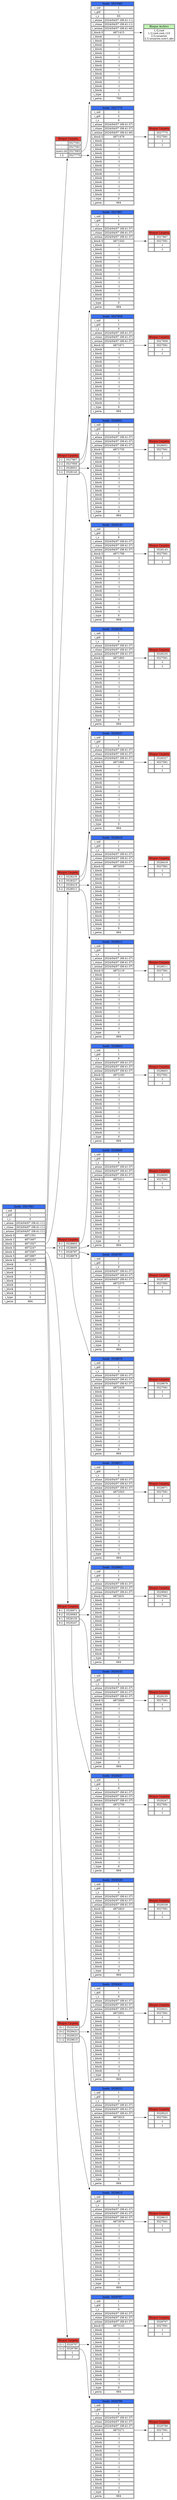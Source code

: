 digraph G {
	rankdir=LR;
	node[shape=none];
	n3527591[label=<<table>
		<tr>
			<td bgcolor="#376ef3" colspan="2">Inodo  3527591</td>
		</tr>
		<tr>
			<td>i_uid</td>
			<td>1</td>
		</tr>
		<tr>
			<td>i_gid</td>
			<td>1</td>
		</tr>
		<tr>
			<td>i_s</td>
			<td>0</td>
		</tr>
		<tr>
			<td>i_atime</td>
			<td>2024/04/07 (08:41:11)</td>
		</tr>
		<tr>
			<td>i_ctime</td>
			<td>2024/04/07 (08:41:11)</td>
		</tr>
		<tr>
			<td>i_mtime</td>
			<td>2024/04/07 (08:41:11)</td>
		</tr>
		<tr>
			<td>i_block 0</td>
			<td port="4871351">4871351</td>
		</tr>
		<tr>
			<td>i_block 1</td>
			<td port="4871607">4871607</td>
		</tr>
		<tr>
			<td>i_block 2</td>
			<td port="4871927">4871927</td>
		</tr>
		<tr>
			<td>i_block 3</td>
			<td port="4872247">4872247</td>
		</tr>
		<tr>
			<td>i_block 4</td>
			<td port="4872567">4872567</td>
		</tr>
		<tr>
			<td>i_block 5</td>
			<td port="4872887">4872887</td>
		</tr>
		<tr>
			<td>i_block 6</td>
			<td port="4873207">4873207</td>
		</tr>
		<tr>
			<td>i_block</td>
			<td>-1</td>
		</tr>
		<tr>
			<td>i_block</td>
			<td>-1</td>
		</tr>
		<tr>
			<td>i_block</td>
			<td>-1</td>
		</tr>
		<tr>
			<td>i_block</td>
			<td>-1</td>
		</tr>
		<tr>
			<td>i_block</td>
			<td>-1</td>
		</tr>
		<tr>
			<td>i_block</td>
			<td>-1</td>
		</tr>
		<tr>
			<td>i_block</td>
			<td>-1</td>
		</tr>
		<tr>
			<td>i_block</td>
			<td>-1</td>
		</tr>
		<tr>
			<td>i_type</td>
			<td>0</td>
		</tr>
		<tr>
			<td>i_perm</td>
			<td>664</td>
		</tr>
	</table>>];

	n4871351[label=<<table>
		<tr>
			<td colspan="2" bgcolor="#f34037">Bloque Carpeta</td>
		</tr>
		<tr>
			<td>.</td>
			<td port="3527591">3527591</td>
		</tr>
		<tr>
			<td>..</td>
			<td port="3527591">3527591</td>
		</tr>
		<tr>
			<td>users.txt</td>
			<td port="3527683">3527683</td>
		</tr>
		<tr>
			<td>1-2</td>
			<td port="3527775">3527775</td>
		</tr>
	</table>>];
n4871351:3527683->n3527683;
n4871351:3527775->n3527775;

n3527591:4871351->n4871351;

	n4871607[label=<<table>
		<tr>
			<td colspan="2" bgcolor="#f34037">Bloque Carpeta</td>
		</tr>
		<tr>
			<td>2-1</td>
			<td port="3527867">3527867</td>
		</tr>
		<tr>
			<td>2-2</td>
			<td port="3527959">3527959</td>
		</tr>
		<tr>
			<td>3-1</td>
			<td port="3528051">3528051</td>
		</tr>
		<tr>
			<td>3-2</td>
			<td port="3528143">3528143</td>
		</tr>
	</table>>];
n4871607:3527867->n3527867;
n4871607:3527959->n3527959;
n4871607:3528051->n3528051;
n4871607:3528143->n3528143;

n3527591:4871607->n4871607;

	n4871927[label=<<table>
		<tr>
			<td colspan="2" bgcolor="#f34037">Bloque Carpeta</td>
		</tr>
		<tr>
			<td>4-1</td>
			<td port="3528235">3528235</td>
		</tr>
		<tr>
			<td>4-2</td>
			<td port="3528327">3528327</td>
		</tr>
		<tr>
			<td>5-1</td>
			<td port="3528419">3528419</td>
		</tr>
		<tr>
			<td>5-2</td>
			<td port="3528511">3528511</td>
		</tr>
	</table>>];
n4871927:3528235->n3528235;
n4871927:3528327->n3528327;
n4871927:3528419->n3528419;
n4871927:3528511->n3528511;

n3527591:4871927->n4871927;

	n4872247[label=<<table>
		<tr>
			<td colspan="2" bgcolor="#f34037">Bloque Carpeta</td>
		</tr>
		<tr>
			<td>6-1</td>
			<td port="3528603">3528603</td>
		</tr>
		<tr>
			<td>6-2</td>
			<td port="3528695">3528695</td>
		</tr>
		<tr>
			<td>7-1</td>
			<td port="3528787">3528787</td>
		</tr>
		<tr>
			<td>7-2</td>
			<td port="3528879">3528879</td>
		</tr>
	</table>>];
n4872247:3528603->n3528603;
n4872247:3528695->n3528695;
n4872247:3528787->n3528787;
n4872247:3528879->n3528879;

n3527591:4872247->n4872247;

	n4872567[label=<<table>
		<tr>
			<td colspan="2" bgcolor="#f34037">Bloque Carpeta</td>
		</tr>
		<tr>
			<td>8-1</td>
			<td port="3528971">3528971</td>
		</tr>
		<tr>
			<td>8-2</td>
			<td port="3529063">3529063</td>
		</tr>
		<tr>
			<td>9-1</td>
			<td port="3529155">3529155</td>
		</tr>
		<tr>
			<td>9-2</td>
			<td port="3529247">3529247</td>
		</tr>
	</table>>];
n4872567:3528971->n3528971;
n4872567:3529063->n3529063;
n4872567:3529155->n3529155;
n4872567:3529247->n3529247;

n3527591:4872567->n4872567;

	n4872887[label=<<table>
		<tr>
			<td colspan="2" bgcolor="#f34037">Bloque Carpeta</td>
		</tr>
		<tr>
			<td>10-1</td>
			<td port="3529339">3529339</td>
		</tr>
		<tr>
			<td>10-2</td>
			<td port="3529431">3529431</td>
		</tr>
		<tr>
			<td>11-1</td>
			<td port="3529523">3529523</td>
		</tr>
		<tr>
			<td>11-2</td>
			<td port="3529615">3529615</td>
		</tr>
	</table>>];
n4872887:3529339->n3529339;
n4872887:3529431->n3529431;
n4872887:3529523->n3529523;
n4872887:3529615->n3529615;

n3527591:4872887->n4872887;

	n4873207[label=<<table>
		<tr>
			<td colspan="2" bgcolor="#f34037">Bloque Carpeta</td>
		</tr>
		<tr>
			<td>12-1</td>
			<td port="3529707">3529707</td>
		</tr>
		<tr>
			<td>12-2</td>
			<td port="3529799">3529799</td>
		</tr>
		<tr>
			<td></td>
			<td port="-1">-1</td>
		</tr>
		<tr>
			<td></td>
			<td port="-1">-1</td>
		</tr>
	</table>>];
n4873207:3529707->n3529707;
n4873207:3529799->n3529799;

n3527591:4873207->n4873207;

	n3527683[label=<<table>
		<tr>
			<td bgcolor="#376ef3" colspan="2">Inodo  3527683</td>
		</tr>
		<tr>
			<td>i_uid</td>
			<td>1</td>
		</tr>
		<tr>
			<td>i_gid</td>
			<td>1</td>
		</tr>
		<tr>
			<td>i_s</td>
			<td>63</td>
		</tr>
		<tr>
			<td>i_atime</td>
			<td>2024/04/07 (08:41:11)</td>
		</tr>
		<tr>
			<td>i_ctime</td>
			<td>2024/04/07 (08:41:11)</td>
		</tr>
		<tr>
			<td>i_mtime</td>
			<td>2024/04/07 (08:41:40)</td>
		</tr>
		<tr>
			<td>i_block 0</td>
			<td port="4871415">4871415</td>
		</tr>
		<tr>
			<td>i_block</td>
			<td>-1</td>
		</tr>
		<tr>
			<td>i_block</td>
			<td>-1</td>
		</tr>
		<tr>
			<td>i_block</td>
			<td>-1</td>
		</tr>
		<tr>
			<td>i_block</td>
			<td>-1</td>
		</tr>
		<tr>
			<td>i_block</td>
			<td>-1</td>
		</tr>
		<tr>
			<td>i_block</td>
			<td>-1</td>
		</tr>
		<tr>
			<td>i_block</td>
			<td>-1</td>
		</tr>
		<tr>
			<td>i_block</td>
			<td>-1</td>
		</tr>
		<tr>
			<td>i_block</td>
			<td>-1</td>
		</tr>
		<tr>
			<td>i_block</td>
			<td>-1</td>
		</tr>
		<tr>
			<td>i_block</td>
			<td>-1</td>
		</tr>
		<tr>
			<td>i_block</td>
			<td>-1</td>
		</tr>
		<tr>
			<td>i_block</td>
			<td>-1</td>
		</tr>
		<tr>
			<td>i_block</td>
			<td>-1</td>
		</tr>
		<tr>
			<td>i_type</td>
			<td>1</td>
		</tr>
		<tr>
			<td>i_perm</td>
			<td>700</td>
		</tr>
	</table>>];

	n4871415[label=<<table>
		<tr>
			<td bgcolor="#c3f8b6">Bloque Archivo</td>
		</tr>
		<tr>
			<td>1,G,root<br/>1,U,root,root,123<br/>2,G,usuarios<br/>2,U,usuarios,user1,abc<br/></td>
		</tr>
	</table>>];

n3527683:4871415->n4871415;

	n3527775[label=<<table>
		<tr>
			<td bgcolor="#376ef3" colspan="2">Inodo  3527775</td>
		</tr>
		<tr>
			<td>i_uid</td>
			<td>2</td>
		</tr>
		<tr>
			<td>i_gid</td>
			<td>2</td>
		</tr>
		<tr>
			<td>i_s</td>
			<td>0</td>
		</tr>
		<tr>
			<td>i_atime</td>
			<td>2024/04/07 (08:41:37)</td>
		</tr>
		<tr>
			<td>i_ctime</td>
			<td>2024/04/07 (08:41:37)</td>
		</tr>
		<tr>
			<td>i_mtime</td>
			<td>2024/04/07 (08:41:40)</td>
		</tr>
		<tr>
			<td>i_block 0</td>
			<td port="4871479">4871479</td>
		</tr>
		<tr>
			<td>i_block</td>
			<td>-1</td>
		</tr>
		<tr>
			<td>i_block</td>
			<td>-1</td>
		</tr>
		<tr>
			<td>i_block</td>
			<td>-1</td>
		</tr>
		<tr>
			<td>i_block</td>
			<td>-1</td>
		</tr>
		<tr>
			<td>i_block</td>
			<td>-1</td>
		</tr>
		<tr>
			<td>i_block</td>
			<td>-1</td>
		</tr>
		<tr>
			<td>i_block</td>
			<td>-1</td>
		</tr>
		<tr>
			<td>i_block</td>
			<td>-1</td>
		</tr>
		<tr>
			<td>i_block</td>
			<td>-1</td>
		</tr>
		<tr>
			<td>i_block</td>
			<td>-1</td>
		</tr>
		<tr>
			<td>i_block</td>
			<td>-1</td>
		</tr>
		<tr>
			<td>i_block</td>
			<td>-1</td>
		</tr>
		<tr>
			<td>i_block</td>
			<td>-1</td>
		</tr>
		<tr>
			<td>i_block</td>
			<td>-1</td>
		</tr>
		<tr>
			<td>i_type</td>
			<td>0</td>
		</tr>
		<tr>
			<td>i_perm</td>
			<td>664</td>
		</tr>
	</table>>];

	n4871479[label=<<table>
		<tr>
			<td colspan="2" bgcolor="#f34037">Bloque Carpeta</td>
		</tr>
		<tr>
			<td>.</td>
			<td port="3527775">3527775</td>
		</tr>
		<tr>
			<td>..</td>
			<td port="3527591">3527591</td>
		</tr>
		<tr>
			<td></td>
			<td port="-1">-1</td>
		</tr>
		<tr>
			<td></td>
			<td port="-1">-1</td>
		</tr>
	</table>>];

n3527775:4871479->n4871479;

	n3527867[label=<<table>
		<tr>
			<td bgcolor="#376ef3" colspan="2">Inodo  3527867</td>
		</tr>
		<tr>
			<td>i_uid</td>
			<td>1</td>
		</tr>
		<tr>
			<td>i_gid</td>
			<td>1</td>
		</tr>
		<tr>
			<td>i_s</td>
			<td>0</td>
		</tr>
		<tr>
			<td>i_atime</td>
			<td>2024/04/07 (08:41:37)</td>
		</tr>
		<tr>
			<td>i_ctime</td>
			<td>2024/04/07 (08:41:37)</td>
		</tr>
		<tr>
			<td>i_mtime</td>
			<td>2024/04/07 (08:41:37)</td>
		</tr>
		<tr>
			<td>i_block 0</td>
			<td port="4871543">4871543</td>
		</tr>
		<tr>
			<td>i_block</td>
			<td>-1</td>
		</tr>
		<tr>
			<td>i_block</td>
			<td>-1</td>
		</tr>
		<tr>
			<td>i_block</td>
			<td>-1</td>
		</tr>
		<tr>
			<td>i_block</td>
			<td>-1</td>
		</tr>
		<tr>
			<td>i_block</td>
			<td>-1</td>
		</tr>
		<tr>
			<td>i_block</td>
			<td>-1</td>
		</tr>
		<tr>
			<td>i_block</td>
			<td>-1</td>
		</tr>
		<tr>
			<td>i_block</td>
			<td>-1</td>
		</tr>
		<tr>
			<td>i_block</td>
			<td>-1</td>
		</tr>
		<tr>
			<td>i_block</td>
			<td>-1</td>
		</tr>
		<tr>
			<td>i_block</td>
			<td>-1</td>
		</tr>
		<tr>
			<td>i_block</td>
			<td>-1</td>
		</tr>
		<tr>
			<td>i_block</td>
			<td>-1</td>
		</tr>
		<tr>
			<td>i_block</td>
			<td>-1</td>
		</tr>
		<tr>
			<td>i_type</td>
			<td>0</td>
		</tr>
		<tr>
			<td>i_perm</td>
			<td>664</td>
		</tr>
	</table>>];

	n4871543[label=<<table>
		<tr>
			<td colspan="2" bgcolor="#f34037">Bloque Carpeta</td>
		</tr>
		<tr>
			<td>.</td>
			<td port="3527867">3527867</td>
		</tr>
		<tr>
			<td>..</td>
			<td port="3527591">3527591</td>
		</tr>
		<tr>
			<td></td>
			<td port="-1">-1</td>
		</tr>
		<tr>
			<td></td>
			<td port="-1">-1</td>
		</tr>
	</table>>];

n3527867:4871543->n4871543;

	n3527959[label=<<table>
		<tr>
			<td bgcolor="#376ef3" colspan="2">Inodo  3527959</td>
		</tr>
		<tr>
			<td>i_uid</td>
			<td>1</td>
		</tr>
		<tr>
			<td>i_gid</td>
			<td>1</td>
		</tr>
		<tr>
			<td>i_s</td>
			<td>0</td>
		</tr>
		<tr>
			<td>i_atime</td>
			<td>2024/04/07 (08:41:37)</td>
		</tr>
		<tr>
			<td>i_ctime</td>
			<td>2024/04/07 (08:41:37)</td>
		</tr>
		<tr>
			<td>i_mtime</td>
			<td>2024/04/07 (08:41:37)</td>
		</tr>
		<tr>
			<td>i_block 0</td>
			<td port="4871671">4871671</td>
		</tr>
		<tr>
			<td>i_block</td>
			<td>-1</td>
		</tr>
		<tr>
			<td>i_block</td>
			<td>-1</td>
		</tr>
		<tr>
			<td>i_block</td>
			<td>-1</td>
		</tr>
		<tr>
			<td>i_block</td>
			<td>-1</td>
		</tr>
		<tr>
			<td>i_block</td>
			<td>-1</td>
		</tr>
		<tr>
			<td>i_block</td>
			<td>-1</td>
		</tr>
		<tr>
			<td>i_block</td>
			<td>-1</td>
		</tr>
		<tr>
			<td>i_block</td>
			<td>-1</td>
		</tr>
		<tr>
			<td>i_block</td>
			<td>-1</td>
		</tr>
		<tr>
			<td>i_block</td>
			<td>-1</td>
		</tr>
		<tr>
			<td>i_block</td>
			<td>-1</td>
		</tr>
		<tr>
			<td>i_block</td>
			<td>-1</td>
		</tr>
		<tr>
			<td>i_block</td>
			<td>-1</td>
		</tr>
		<tr>
			<td>i_block</td>
			<td>-1</td>
		</tr>
		<tr>
			<td>i_type</td>
			<td>0</td>
		</tr>
		<tr>
			<td>i_perm</td>
			<td>664</td>
		</tr>
	</table>>];

	n4871671[label=<<table>
		<tr>
			<td colspan="2" bgcolor="#f34037">Bloque Carpeta</td>
		</tr>
		<tr>
			<td>.</td>
			<td port="3527959">3527959</td>
		</tr>
		<tr>
			<td>..</td>
			<td port="3527591">3527591</td>
		</tr>
		<tr>
			<td></td>
			<td port="-1">-1</td>
		</tr>
		<tr>
			<td></td>
			<td port="-1">-1</td>
		</tr>
	</table>>];

n3527959:4871671->n4871671;

	n3528051[label=<<table>
		<tr>
			<td bgcolor="#376ef3" colspan="2">Inodo  3528051</td>
		</tr>
		<tr>
			<td>i_uid</td>
			<td>1</td>
		</tr>
		<tr>
			<td>i_gid</td>
			<td>1</td>
		</tr>
		<tr>
			<td>i_s</td>
			<td>0</td>
		</tr>
		<tr>
			<td>i_atime</td>
			<td>2024/04/07 (08:41:37)</td>
		</tr>
		<tr>
			<td>i_ctime</td>
			<td>2024/04/07 (08:41:37)</td>
		</tr>
		<tr>
			<td>i_mtime</td>
			<td>2024/04/07 (08:41:37)</td>
		</tr>
		<tr>
			<td>i_block 0</td>
			<td port="4871735">4871735</td>
		</tr>
		<tr>
			<td>i_block</td>
			<td>-1</td>
		</tr>
		<tr>
			<td>i_block</td>
			<td>-1</td>
		</tr>
		<tr>
			<td>i_block</td>
			<td>-1</td>
		</tr>
		<tr>
			<td>i_block</td>
			<td>-1</td>
		</tr>
		<tr>
			<td>i_block</td>
			<td>-1</td>
		</tr>
		<tr>
			<td>i_block</td>
			<td>-1</td>
		</tr>
		<tr>
			<td>i_block</td>
			<td>-1</td>
		</tr>
		<tr>
			<td>i_block</td>
			<td>-1</td>
		</tr>
		<tr>
			<td>i_block</td>
			<td>-1</td>
		</tr>
		<tr>
			<td>i_block</td>
			<td>-1</td>
		</tr>
		<tr>
			<td>i_block</td>
			<td>-1</td>
		</tr>
		<tr>
			<td>i_block</td>
			<td>-1</td>
		</tr>
		<tr>
			<td>i_block</td>
			<td>-1</td>
		</tr>
		<tr>
			<td>i_block</td>
			<td>-1</td>
		</tr>
		<tr>
			<td>i_type</td>
			<td>0</td>
		</tr>
		<tr>
			<td>i_perm</td>
			<td>664</td>
		</tr>
	</table>>];

	n4871735[label=<<table>
		<tr>
			<td colspan="2" bgcolor="#f34037">Bloque Carpeta</td>
		</tr>
		<tr>
			<td>.</td>
			<td port="3528051">3528051</td>
		</tr>
		<tr>
			<td>..</td>
			<td port="3527591">3527591</td>
		</tr>
		<tr>
			<td></td>
			<td port="-1">-1</td>
		</tr>
		<tr>
			<td></td>
			<td port="-1">-1</td>
		</tr>
	</table>>];

n3528051:4871735->n4871735;

	n3528143[label=<<table>
		<tr>
			<td bgcolor="#376ef3" colspan="2">Inodo  3528143</td>
		</tr>
		<tr>
			<td>i_uid</td>
			<td>1</td>
		</tr>
		<tr>
			<td>i_gid</td>
			<td>1</td>
		</tr>
		<tr>
			<td>i_s</td>
			<td>0</td>
		</tr>
		<tr>
			<td>i_atime</td>
			<td>2024/04/07 (08:41:37)</td>
		</tr>
		<tr>
			<td>i_ctime</td>
			<td>2024/04/07 (08:41:37)</td>
		</tr>
		<tr>
			<td>i_mtime</td>
			<td>2024/04/07 (08:41:37)</td>
		</tr>
		<tr>
			<td>i_block 0</td>
			<td port="4871799">4871799</td>
		</tr>
		<tr>
			<td>i_block</td>
			<td>-1</td>
		</tr>
		<tr>
			<td>i_block</td>
			<td>-1</td>
		</tr>
		<tr>
			<td>i_block</td>
			<td>-1</td>
		</tr>
		<tr>
			<td>i_block</td>
			<td>-1</td>
		</tr>
		<tr>
			<td>i_block</td>
			<td>-1</td>
		</tr>
		<tr>
			<td>i_block</td>
			<td>-1</td>
		</tr>
		<tr>
			<td>i_block</td>
			<td>-1</td>
		</tr>
		<tr>
			<td>i_block</td>
			<td>-1</td>
		</tr>
		<tr>
			<td>i_block</td>
			<td>-1</td>
		</tr>
		<tr>
			<td>i_block</td>
			<td>-1</td>
		</tr>
		<tr>
			<td>i_block</td>
			<td>-1</td>
		</tr>
		<tr>
			<td>i_block</td>
			<td>-1</td>
		</tr>
		<tr>
			<td>i_block</td>
			<td>-1</td>
		</tr>
		<tr>
			<td>i_block</td>
			<td>-1</td>
		</tr>
		<tr>
			<td>i_type</td>
			<td>0</td>
		</tr>
		<tr>
			<td>i_perm</td>
			<td>664</td>
		</tr>
	</table>>];

	n4871799[label=<<table>
		<tr>
			<td colspan="2" bgcolor="#f34037">Bloque Carpeta</td>
		</tr>
		<tr>
			<td>.</td>
			<td port="3528143">3528143</td>
		</tr>
		<tr>
			<td>..</td>
			<td port="3527591">3527591</td>
		</tr>
		<tr>
			<td></td>
			<td port="-1">-1</td>
		</tr>
		<tr>
			<td></td>
			<td port="-1">-1</td>
		</tr>
	</table>>];

n3528143:4871799->n4871799;

	n3528235[label=<<table>
		<tr>
			<td bgcolor="#376ef3" colspan="2">Inodo  3528235</td>
		</tr>
		<tr>
			<td>i_uid</td>
			<td>1</td>
		</tr>
		<tr>
			<td>i_gid</td>
			<td>1</td>
		</tr>
		<tr>
			<td>i_s</td>
			<td>0</td>
		</tr>
		<tr>
			<td>i_atime</td>
			<td>2024/04/07 (08:41:37)</td>
		</tr>
		<tr>
			<td>i_ctime</td>
			<td>2024/04/07 (08:41:37)</td>
		</tr>
		<tr>
			<td>i_mtime</td>
			<td>2024/04/07 (08:41:37)</td>
		</tr>
		<tr>
			<td>i_block 0</td>
			<td port="4871863">4871863</td>
		</tr>
		<tr>
			<td>i_block</td>
			<td>-1</td>
		</tr>
		<tr>
			<td>i_block</td>
			<td>-1</td>
		</tr>
		<tr>
			<td>i_block</td>
			<td>-1</td>
		</tr>
		<tr>
			<td>i_block</td>
			<td>-1</td>
		</tr>
		<tr>
			<td>i_block</td>
			<td>-1</td>
		</tr>
		<tr>
			<td>i_block</td>
			<td>-1</td>
		</tr>
		<tr>
			<td>i_block</td>
			<td>-1</td>
		</tr>
		<tr>
			<td>i_block</td>
			<td>-1</td>
		</tr>
		<tr>
			<td>i_block</td>
			<td>-1</td>
		</tr>
		<tr>
			<td>i_block</td>
			<td>-1</td>
		</tr>
		<tr>
			<td>i_block</td>
			<td>-1</td>
		</tr>
		<tr>
			<td>i_block</td>
			<td>-1</td>
		</tr>
		<tr>
			<td>i_block</td>
			<td>-1</td>
		</tr>
		<tr>
			<td>i_block</td>
			<td>-1</td>
		</tr>
		<tr>
			<td>i_type</td>
			<td>0</td>
		</tr>
		<tr>
			<td>i_perm</td>
			<td>664</td>
		</tr>
	</table>>];

	n4871863[label=<<table>
		<tr>
			<td colspan="2" bgcolor="#f34037">Bloque Carpeta</td>
		</tr>
		<tr>
			<td>.</td>
			<td port="3528235">3528235</td>
		</tr>
		<tr>
			<td>..</td>
			<td port="3527591">3527591</td>
		</tr>
		<tr>
			<td></td>
			<td port="-1">-1</td>
		</tr>
		<tr>
			<td></td>
			<td port="-1">-1</td>
		</tr>
	</table>>];

n3528235:4871863->n4871863;

	n3528327[label=<<table>
		<tr>
			<td bgcolor="#376ef3" colspan="2">Inodo  3528327</td>
		</tr>
		<tr>
			<td>i_uid</td>
			<td>1</td>
		</tr>
		<tr>
			<td>i_gid</td>
			<td>1</td>
		</tr>
		<tr>
			<td>i_s</td>
			<td>0</td>
		</tr>
		<tr>
			<td>i_atime</td>
			<td>2024/04/07 (08:41:37)</td>
		</tr>
		<tr>
			<td>i_ctime</td>
			<td>2024/04/07 (08:41:37)</td>
		</tr>
		<tr>
			<td>i_mtime</td>
			<td>2024/04/07 (08:41:37)</td>
		</tr>
		<tr>
			<td>i_block 0</td>
			<td port="4871991">4871991</td>
		</tr>
		<tr>
			<td>i_block</td>
			<td>-1</td>
		</tr>
		<tr>
			<td>i_block</td>
			<td>-1</td>
		</tr>
		<tr>
			<td>i_block</td>
			<td>-1</td>
		</tr>
		<tr>
			<td>i_block</td>
			<td>-1</td>
		</tr>
		<tr>
			<td>i_block</td>
			<td>-1</td>
		</tr>
		<tr>
			<td>i_block</td>
			<td>-1</td>
		</tr>
		<tr>
			<td>i_block</td>
			<td>-1</td>
		</tr>
		<tr>
			<td>i_block</td>
			<td>-1</td>
		</tr>
		<tr>
			<td>i_block</td>
			<td>-1</td>
		</tr>
		<tr>
			<td>i_block</td>
			<td>-1</td>
		</tr>
		<tr>
			<td>i_block</td>
			<td>-1</td>
		</tr>
		<tr>
			<td>i_block</td>
			<td>-1</td>
		</tr>
		<tr>
			<td>i_block</td>
			<td>-1</td>
		</tr>
		<tr>
			<td>i_block</td>
			<td>-1</td>
		</tr>
		<tr>
			<td>i_type</td>
			<td>0</td>
		</tr>
		<tr>
			<td>i_perm</td>
			<td>664</td>
		</tr>
	</table>>];

	n4871991[label=<<table>
		<tr>
			<td colspan="2" bgcolor="#f34037">Bloque Carpeta</td>
		</tr>
		<tr>
			<td>.</td>
			<td port="3528327">3528327</td>
		</tr>
		<tr>
			<td>..</td>
			<td port="3527591">3527591</td>
		</tr>
		<tr>
			<td></td>
			<td port="-1">-1</td>
		</tr>
		<tr>
			<td></td>
			<td port="-1">-1</td>
		</tr>
	</table>>];

n3528327:4871991->n4871991;

	n3528419[label=<<table>
		<tr>
			<td bgcolor="#376ef3" colspan="2">Inodo  3528419</td>
		</tr>
		<tr>
			<td>i_uid</td>
			<td>1</td>
		</tr>
		<tr>
			<td>i_gid</td>
			<td>1</td>
		</tr>
		<tr>
			<td>i_s</td>
			<td>0</td>
		</tr>
		<tr>
			<td>i_atime</td>
			<td>2024/04/07 (08:41:37)</td>
		</tr>
		<tr>
			<td>i_ctime</td>
			<td>2024/04/07 (08:41:37)</td>
		</tr>
		<tr>
			<td>i_mtime</td>
			<td>2024/04/07 (08:41:37)</td>
		</tr>
		<tr>
			<td>i_block 0</td>
			<td port="4872055">4872055</td>
		</tr>
		<tr>
			<td>i_block</td>
			<td>-1</td>
		</tr>
		<tr>
			<td>i_block</td>
			<td>-1</td>
		</tr>
		<tr>
			<td>i_block</td>
			<td>-1</td>
		</tr>
		<tr>
			<td>i_block</td>
			<td>-1</td>
		</tr>
		<tr>
			<td>i_block</td>
			<td>-1</td>
		</tr>
		<tr>
			<td>i_block</td>
			<td>-1</td>
		</tr>
		<tr>
			<td>i_block</td>
			<td>-1</td>
		</tr>
		<tr>
			<td>i_block</td>
			<td>-1</td>
		</tr>
		<tr>
			<td>i_block</td>
			<td>-1</td>
		</tr>
		<tr>
			<td>i_block</td>
			<td>-1</td>
		</tr>
		<tr>
			<td>i_block</td>
			<td>-1</td>
		</tr>
		<tr>
			<td>i_block</td>
			<td>-1</td>
		</tr>
		<tr>
			<td>i_block</td>
			<td>-1</td>
		</tr>
		<tr>
			<td>i_block</td>
			<td>-1</td>
		</tr>
		<tr>
			<td>i_type</td>
			<td>0</td>
		</tr>
		<tr>
			<td>i_perm</td>
			<td>664</td>
		</tr>
	</table>>];

	n4872055[label=<<table>
		<tr>
			<td colspan="2" bgcolor="#f34037">Bloque Carpeta</td>
		</tr>
		<tr>
			<td>.</td>
			<td port="3528419">3528419</td>
		</tr>
		<tr>
			<td>..</td>
			<td port="3527591">3527591</td>
		</tr>
		<tr>
			<td></td>
			<td port="-1">-1</td>
		</tr>
		<tr>
			<td></td>
			<td port="-1">-1</td>
		</tr>
	</table>>];

n3528419:4872055->n4872055;

	n3528511[label=<<table>
		<tr>
			<td bgcolor="#376ef3" colspan="2">Inodo  3528511</td>
		</tr>
		<tr>
			<td>i_uid</td>
			<td>1</td>
		</tr>
		<tr>
			<td>i_gid</td>
			<td>1</td>
		</tr>
		<tr>
			<td>i_s</td>
			<td>0</td>
		</tr>
		<tr>
			<td>i_atime</td>
			<td>2024/04/07 (08:41:37)</td>
		</tr>
		<tr>
			<td>i_ctime</td>
			<td>2024/04/07 (08:41:37)</td>
		</tr>
		<tr>
			<td>i_mtime</td>
			<td>2024/04/07 (08:41:37)</td>
		</tr>
		<tr>
			<td>i_block 0</td>
			<td port="4872119">4872119</td>
		</tr>
		<tr>
			<td>i_block</td>
			<td>-1</td>
		</tr>
		<tr>
			<td>i_block</td>
			<td>-1</td>
		</tr>
		<tr>
			<td>i_block</td>
			<td>-1</td>
		</tr>
		<tr>
			<td>i_block</td>
			<td>-1</td>
		</tr>
		<tr>
			<td>i_block</td>
			<td>-1</td>
		</tr>
		<tr>
			<td>i_block</td>
			<td>-1</td>
		</tr>
		<tr>
			<td>i_block</td>
			<td>-1</td>
		</tr>
		<tr>
			<td>i_block</td>
			<td>-1</td>
		</tr>
		<tr>
			<td>i_block</td>
			<td>-1</td>
		</tr>
		<tr>
			<td>i_block</td>
			<td>-1</td>
		</tr>
		<tr>
			<td>i_block</td>
			<td>-1</td>
		</tr>
		<tr>
			<td>i_block</td>
			<td>-1</td>
		</tr>
		<tr>
			<td>i_block</td>
			<td>-1</td>
		</tr>
		<tr>
			<td>i_block</td>
			<td>-1</td>
		</tr>
		<tr>
			<td>i_type</td>
			<td>0</td>
		</tr>
		<tr>
			<td>i_perm</td>
			<td>664</td>
		</tr>
	</table>>];

	n4872119[label=<<table>
		<tr>
			<td colspan="2" bgcolor="#f34037">Bloque Carpeta</td>
		</tr>
		<tr>
			<td>.</td>
			<td port="3528511">3528511</td>
		</tr>
		<tr>
			<td>..</td>
			<td port="3527591">3527591</td>
		</tr>
		<tr>
			<td></td>
			<td port="-1">-1</td>
		</tr>
		<tr>
			<td></td>
			<td port="-1">-1</td>
		</tr>
	</table>>];

n3528511:4872119->n4872119;

	n3528603[label=<<table>
		<tr>
			<td bgcolor="#376ef3" colspan="2">Inodo  3528603</td>
		</tr>
		<tr>
			<td>i_uid</td>
			<td>1</td>
		</tr>
		<tr>
			<td>i_gid</td>
			<td>1</td>
		</tr>
		<tr>
			<td>i_s</td>
			<td>0</td>
		</tr>
		<tr>
			<td>i_atime</td>
			<td>2024/04/07 (08:41:37)</td>
		</tr>
		<tr>
			<td>i_ctime</td>
			<td>2024/04/07 (08:41:37)</td>
		</tr>
		<tr>
			<td>i_mtime</td>
			<td>2024/04/07 (08:41:37)</td>
		</tr>
		<tr>
			<td>i_block 0</td>
			<td port="4872183">4872183</td>
		</tr>
		<tr>
			<td>i_block</td>
			<td>-1</td>
		</tr>
		<tr>
			<td>i_block</td>
			<td>-1</td>
		</tr>
		<tr>
			<td>i_block</td>
			<td>-1</td>
		</tr>
		<tr>
			<td>i_block</td>
			<td>-1</td>
		</tr>
		<tr>
			<td>i_block</td>
			<td>-1</td>
		</tr>
		<tr>
			<td>i_block</td>
			<td>-1</td>
		</tr>
		<tr>
			<td>i_block</td>
			<td>-1</td>
		</tr>
		<tr>
			<td>i_block</td>
			<td>-1</td>
		</tr>
		<tr>
			<td>i_block</td>
			<td>-1</td>
		</tr>
		<tr>
			<td>i_block</td>
			<td>-1</td>
		</tr>
		<tr>
			<td>i_block</td>
			<td>-1</td>
		</tr>
		<tr>
			<td>i_block</td>
			<td>-1</td>
		</tr>
		<tr>
			<td>i_block</td>
			<td>-1</td>
		</tr>
		<tr>
			<td>i_block</td>
			<td>-1</td>
		</tr>
		<tr>
			<td>i_type</td>
			<td>0</td>
		</tr>
		<tr>
			<td>i_perm</td>
			<td>664</td>
		</tr>
	</table>>];

	n4872183[label=<<table>
		<tr>
			<td colspan="2" bgcolor="#f34037">Bloque Carpeta</td>
		</tr>
		<tr>
			<td>.</td>
			<td port="3528603">3528603</td>
		</tr>
		<tr>
			<td>..</td>
			<td port="3527591">3527591</td>
		</tr>
		<tr>
			<td></td>
			<td port="-1">-1</td>
		</tr>
		<tr>
			<td></td>
			<td port="-1">-1</td>
		</tr>
	</table>>];

n3528603:4872183->n4872183;

	n3528695[label=<<table>
		<tr>
			<td bgcolor="#376ef3" colspan="2">Inodo  3528695</td>
		</tr>
		<tr>
			<td>i_uid</td>
			<td>1</td>
		</tr>
		<tr>
			<td>i_gid</td>
			<td>1</td>
		</tr>
		<tr>
			<td>i_s</td>
			<td>0</td>
		</tr>
		<tr>
			<td>i_atime</td>
			<td>2024/04/07 (08:41:37)</td>
		</tr>
		<tr>
			<td>i_ctime</td>
			<td>2024/04/07 (08:41:37)</td>
		</tr>
		<tr>
			<td>i_mtime</td>
			<td>2024/04/07 (08:41:37)</td>
		</tr>
		<tr>
			<td>i_block 0</td>
			<td port="4872311">4872311</td>
		</tr>
		<tr>
			<td>i_block</td>
			<td>-1</td>
		</tr>
		<tr>
			<td>i_block</td>
			<td>-1</td>
		</tr>
		<tr>
			<td>i_block</td>
			<td>-1</td>
		</tr>
		<tr>
			<td>i_block</td>
			<td>-1</td>
		</tr>
		<tr>
			<td>i_block</td>
			<td>-1</td>
		</tr>
		<tr>
			<td>i_block</td>
			<td>-1</td>
		</tr>
		<tr>
			<td>i_block</td>
			<td>-1</td>
		</tr>
		<tr>
			<td>i_block</td>
			<td>-1</td>
		</tr>
		<tr>
			<td>i_block</td>
			<td>-1</td>
		</tr>
		<tr>
			<td>i_block</td>
			<td>-1</td>
		</tr>
		<tr>
			<td>i_block</td>
			<td>-1</td>
		</tr>
		<tr>
			<td>i_block</td>
			<td>-1</td>
		</tr>
		<tr>
			<td>i_block</td>
			<td>-1</td>
		</tr>
		<tr>
			<td>i_block</td>
			<td>-1</td>
		</tr>
		<tr>
			<td>i_type</td>
			<td>0</td>
		</tr>
		<tr>
			<td>i_perm</td>
			<td>664</td>
		</tr>
	</table>>];

	n4872311[label=<<table>
		<tr>
			<td colspan="2" bgcolor="#f34037">Bloque Carpeta</td>
		</tr>
		<tr>
			<td>.</td>
			<td port="3528695">3528695</td>
		</tr>
		<tr>
			<td>..</td>
			<td port="3527591">3527591</td>
		</tr>
		<tr>
			<td></td>
			<td port="-1">-1</td>
		</tr>
		<tr>
			<td></td>
			<td port="-1">-1</td>
		</tr>
	</table>>];

n3528695:4872311->n4872311;

	n3528787[label=<<table>
		<tr>
			<td bgcolor="#376ef3" colspan="2">Inodo  3528787</td>
		</tr>
		<tr>
			<td>i_uid</td>
			<td>1</td>
		</tr>
		<tr>
			<td>i_gid</td>
			<td>1</td>
		</tr>
		<tr>
			<td>i_s</td>
			<td>0</td>
		</tr>
		<tr>
			<td>i_atime</td>
			<td>2024/04/07 (08:41:37)</td>
		</tr>
		<tr>
			<td>i_ctime</td>
			<td>2024/04/07 (08:41:37)</td>
		</tr>
		<tr>
			<td>i_mtime</td>
			<td>2024/04/07 (08:41:37)</td>
		</tr>
		<tr>
			<td>i_block 0</td>
			<td port="4872375">4872375</td>
		</tr>
		<tr>
			<td>i_block</td>
			<td>-1</td>
		</tr>
		<tr>
			<td>i_block</td>
			<td>-1</td>
		</tr>
		<tr>
			<td>i_block</td>
			<td>-1</td>
		</tr>
		<tr>
			<td>i_block</td>
			<td>-1</td>
		</tr>
		<tr>
			<td>i_block</td>
			<td>-1</td>
		</tr>
		<tr>
			<td>i_block</td>
			<td>-1</td>
		</tr>
		<tr>
			<td>i_block</td>
			<td>-1</td>
		</tr>
		<tr>
			<td>i_block</td>
			<td>-1</td>
		</tr>
		<tr>
			<td>i_block</td>
			<td>-1</td>
		</tr>
		<tr>
			<td>i_block</td>
			<td>-1</td>
		</tr>
		<tr>
			<td>i_block</td>
			<td>-1</td>
		</tr>
		<tr>
			<td>i_block</td>
			<td>-1</td>
		</tr>
		<tr>
			<td>i_block</td>
			<td>-1</td>
		</tr>
		<tr>
			<td>i_block</td>
			<td>-1</td>
		</tr>
		<tr>
			<td>i_type</td>
			<td>0</td>
		</tr>
		<tr>
			<td>i_perm</td>
			<td>664</td>
		</tr>
	</table>>];

	n4872375[label=<<table>
		<tr>
			<td colspan="2" bgcolor="#f34037">Bloque Carpeta</td>
		</tr>
		<tr>
			<td>.</td>
			<td port="3528787">3528787</td>
		</tr>
		<tr>
			<td>..</td>
			<td port="3527591">3527591</td>
		</tr>
		<tr>
			<td></td>
			<td port="-1">-1</td>
		</tr>
		<tr>
			<td></td>
			<td port="-1">-1</td>
		</tr>
	</table>>];

n3528787:4872375->n4872375;

	n3528879[label=<<table>
		<tr>
			<td bgcolor="#376ef3" colspan="2">Inodo  3528879</td>
		</tr>
		<tr>
			<td>i_uid</td>
			<td>1</td>
		</tr>
		<tr>
			<td>i_gid</td>
			<td>1</td>
		</tr>
		<tr>
			<td>i_s</td>
			<td>0</td>
		</tr>
		<tr>
			<td>i_atime</td>
			<td>2024/04/07 (08:41:37)</td>
		</tr>
		<tr>
			<td>i_ctime</td>
			<td>2024/04/07 (08:41:37)</td>
		</tr>
		<tr>
			<td>i_mtime</td>
			<td>2024/04/07 (08:41:37)</td>
		</tr>
		<tr>
			<td>i_block 0</td>
			<td port="4872439">4872439</td>
		</tr>
		<tr>
			<td>i_block</td>
			<td>-1</td>
		</tr>
		<tr>
			<td>i_block</td>
			<td>-1</td>
		</tr>
		<tr>
			<td>i_block</td>
			<td>-1</td>
		</tr>
		<tr>
			<td>i_block</td>
			<td>-1</td>
		</tr>
		<tr>
			<td>i_block</td>
			<td>-1</td>
		</tr>
		<tr>
			<td>i_block</td>
			<td>-1</td>
		</tr>
		<tr>
			<td>i_block</td>
			<td>-1</td>
		</tr>
		<tr>
			<td>i_block</td>
			<td>-1</td>
		</tr>
		<tr>
			<td>i_block</td>
			<td>-1</td>
		</tr>
		<tr>
			<td>i_block</td>
			<td>-1</td>
		</tr>
		<tr>
			<td>i_block</td>
			<td>-1</td>
		</tr>
		<tr>
			<td>i_block</td>
			<td>-1</td>
		</tr>
		<tr>
			<td>i_block</td>
			<td>-1</td>
		</tr>
		<tr>
			<td>i_block</td>
			<td>-1</td>
		</tr>
		<tr>
			<td>i_type</td>
			<td>0</td>
		</tr>
		<tr>
			<td>i_perm</td>
			<td>664</td>
		</tr>
	</table>>];

	n4872439[label=<<table>
		<tr>
			<td colspan="2" bgcolor="#f34037">Bloque Carpeta</td>
		</tr>
		<tr>
			<td>.</td>
			<td port="3528879">3528879</td>
		</tr>
		<tr>
			<td>..</td>
			<td port="3527591">3527591</td>
		</tr>
		<tr>
			<td></td>
			<td port="-1">-1</td>
		</tr>
		<tr>
			<td></td>
			<td port="-1">-1</td>
		</tr>
	</table>>];

n3528879:4872439->n4872439;

	n3528971[label=<<table>
		<tr>
			<td bgcolor="#376ef3" colspan="2">Inodo  3528971</td>
		</tr>
		<tr>
			<td>i_uid</td>
			<td>1</td>
		</tr>
		<tr>
			<td>i_gid</td>
			<td>1</td>
		</tr>
		<tr>
			<td>i_s</td>
			<td>0</td>
		</tr>
		<tr>
			<td>i_atime</td>
			<td>2024/04/07 (08:41:37)</td>
		</tr>
		<tr>
			<td>i_ctime</td>
			<td>2024/04/07 (08:41:37)</td>
		</tr>
		<tr>
			<td>i_mtime</td>
			<td>2024/04/07 (08:41:37)</td>
		</tr>
		<tr>
			<td>i_block 0</td>
			<td port="4872503">4872503</td>
		</tr>
		<tr>
			<td>i_block</td>
			<td>-1</td>
		</tr>
		<tr>
			<td>i_block</td>
			<td>-1</td>
		</tr>
		<tr>
			<td>i_block</td>
			<td>-1</td>
		</tr>
		<tr>
			<td>i_block</td>
			<td>-1</td>
		</tr>
		<tr>
			<td>i_block</td>
			<td>-1</td>
		</tr>
		<tr>
			<td>i_block</td>
			<td>-1</td>
		</tr>
		<tr>
			<td>i_block</td>
			<td>-1</td>
		</tr>
		<tr>
			<td>i_block</td>
			<td>-1</td>
		</tr>
		<tr>
			<td>i_block</td>
			<td>-1</td>
		</tr>
		<tr>
			<td>i_block</td>
			<td>-1</td>
		</tr>
		<tr>
			<td>i_block</td>
			<td>-1</td>
		</tr>
		<tr>
			<td>i_block</td>
			<td>-1</td>
		</tr>
		<tr>
			<td>i_block</td>
			<td>-1</td>
		</tr>
		<tr>
			<td>i_block</td>
			<td>-1</td>
		</tr>
		<tr>
			<td>i_type</td>
			<td>0</td>
		</tr>
		<tr>
			<td>i_perm</td>
			<td>664</td>
		</tr>
	</table>>];

	n4872503[label=<<table>
		<tr>
			<td colspan="2" bgcolor="#f34037">Bloque Carpeta</td>
		</tr>
		<tr>
			<td>.</td>
			<td port="3528971">3528971</td>
		</tr>
		<tr>
			<td>..</td>
			<td port="3527591">3527591</td>
		</tr>
		<tr>
			<td></td>
			<td port="-1">-1</td>
		</tr>
		<tr>
			<td></td>
			<td port="-1">-1</td>
		</tr>
	</table>>];

n3528971:4872503->n4872503;

	n3529063[label=<<table>
		<tr>
			<td bgcolor="#376ef3" colspan="2">Inodo  3529063</td>
		</tr>
		<tr>
			<td>i_uid</td>
			<td>1</td>
		</tr>
		<tr>
			<td>i_gid</td>
			<td>1</td>
		</tr>
		<tr>
			<td>i_s</td>
			<td>0</td>
		</tr>
		<tr>
			<td>i_atime</td>
			<td>2024/04/07 (08:41:37)</td>
		</tr>
		<tr>
			<td>i_ctime</td>
			<td>2024/04/07 (08:41:37)</td>
		</tr>
		<tr>
			<td>i_mtime</td>
			<td>2024/04/07 (08:41:37)</td>
		</tr>
		<tr>
			<td>i_block 0</td>
			<td port="4872631">4872631</td>
		</tr>
		<tr>
			<td>i_block</td>
			<td>-1</td>
		</tr>
		<tr>
			<td>i_block</td>
			<td>-1</td>
		</tr>
		<tr>
			<td>i_block</td>
			<td>-1</td>
		</tr>
		<tr>
			<td>i_block</td>
			<td>-1</td>
		</tr>
		<tr>
			<td>i_block</td>
			<td>-1</td>
		</tr>
		<tr>
			<td>i_block</td>
			<td>-1</td>
		</tr>
		<tr>
			<td>i_block</td>
			<td>-1</td>
		</tr>
		<tr>
			<td>i_block</td>
			<td>-1</td>
		</tr>
		<tr>
			<td>i_block</td>
			<td>-1</td>
		</tr>
		<tr>
			<td>i_block</td>
			<td>-1</td>
		</tr>
		<tr>
			<td>i_block</td>
			<td>-1</td>
		</tr>
		<tr>
			<td>i_block</td>
			<td>-1</td>
		</tr>
		<tr>
			<td>i_block</td>
			<td>-1</td>
		</tr>
		<tr>
			<td>i_block</td>
			<td>-1</td>
		</tr>
		<tr>
			<td>i_type</td>
			<td>0</td>
		</tr>
		<tr>
			<td>i_perm</td>
			<td>664</td>
		</tr>
	</table>>];

	n4872631[label=<<table>
		<tr>
			<td colspan="2" bgcolor="#f34037">Bloque Carpeta</td>
		</tr>
		<tr>
			<td>.</td>
			<td port="3529063">3529063</td>
		</tr>
		<tr>
			<td>..</td>
			<td port="3527591">3527591</td>
		</tr>
		<tr>
			<td></td>
			<td port="-1">-1</td>
		</tr>
		<tr>
			<td></td>
			<td port="-1">-1</td>
		</tr>
	</table>>];

n3529063:4872631->n4872631;

	n3529155[label=<<table>
		<tr>
			<td bgcolor="#376ef3" colspan="2">Inodo  3529155</td>
		</tr>
		<tr>
			<td>i_uid</td>
			<td>1</td>
		</tr>
		<tr>
			<td>i_gid</td>
			<td>1</td>
		</tr>
		<tr>
			<td>i_s</td>
			<td>0</td>
		</tr>
		<tr>
			<td>i_atime</td>
			<td>2024/04/07 (08:41:37)</td>
		</tr>
		<tr>
			<td>i_ctime</td>
			<td>2024/04/07 (08:41:37)</td>
		</tr>
		<tr>
			<td>i_mtime</td>
			<td>2024/04/07 (08:41:37)</td>
		</tr>
		<tr>
			<td>i_block 0</td>
			<td port="4872695">4872695</td>
		</tr>
		<tr>
			<td>i_block</td>
			<td>-1</td>
		</tr>
		<tr>
			<td>i_block</td>
			<td>-1</td>
		</tr>
		<tr>
			<td>i_block</td>
			<td>-1</td>
		</tr>
		<tr>
			<td>i_block</td>
			<td>-1</td>
		</tr>
		<tr>
			<td>i_block</td>
			<td>-1</td>
		</tr>
		<tr>
			<td>i_block</td>
			<td>-1</td>
		</tr>
		<tr>
			<td>i_block</td>
			<td>-1</td>
		</tr>
		<tr>
			<td>i_block</td>
			<td>-1</td>
		</tr>
		<tr>
			<td>i_block</td>
			<td>-1</td>
		</tr>
		<tr>
			<td>i_block</td>
			<td>-1</td>
		</tr>
		<tr>
			<td>i_block</td>
			<td>-1</td>
		</tr>
		<tr>
			<td>i_block</td>
			<td>-1</td>
		</tr>
		<tr>
			<td>i_block</td>
			<td>-1</td>
		</tr>
		<tr>
			<td>i_block</td>
			<td>-1</td>
		</tr>
		<tr>
			<td>i_type</td>
			<td>0</td>
		</tr>
		<tr>
			<td>i_perm</td>
			<td>664</td>
		</tr>
	</table>>];

	n4872695[label=<<table>
		<tr>
			<td colspan="2" bgcolor="#f34037">Bloque Carpeta</td>
		</tr>
		<tr>
			<td>.</td>
			<td port="3529155">3529155</td>
		</tr>
		<tr>
			<td>..</td>
			<td port="3527591">3527591</td>
		</tr>
		<tr>
			<td></td>
			<td port="-1">-1</td>
		</tr>
		<tr>
			<td></td>
			<td port="-1">-1</td>
		</tr>
	</table>>];

n3529155:4872695->n4872695;

	n3529247[label=<<table>
		<tr>
			<td bgcolor="#376ef3" colspan="2">Inodo  3529247</td>
		</tr>
		<tr>
			<td>i_uid</td>
			<td>1</td>
		</tr>
		<tr>
			<td>i_gid</td>
			<td>1</td>
		</tr>
		<tr>
			<td>i_s</td>
			<td>0</td>
		</tr>
		<tr>
			<td>i_atime</td>
			<td>2024/04/07 (08:41:37)</td>
		</tr>
		<tr>
			<td>i_ctime</td>
			<td>2024/04/07 (08:41:37)</td>
		</tr>
		<tr>
			<td>i_mtime</td>
			<td>2024/04/07 (08:41:37)</td>
		</tr>
		<tr>
			<td>i_block 0</td>
			<td port="4872759">4872759</td>
		</tr>
		<tr>
			<td>i_block</td>
			<td>-1</td>
		</tr>
		<tr>
			<td>i_block</td>
			<td>-1</td>
		</tr>
		<tr>
			<td>i_block</td>
			<td>-1</td>
		</tr>
		<tr>
			<td>i_block</td>
			<td>-1</td>
		</tr>
		<tr>
			<td>i_block</td>
			<td>-1</td>
		</tr>
		<tr>
			<td>i_block</td>
			<td>-1</td>
		</tr>
		<tr>
			<td>i_block</td>
			<td>-1</td>
		</tr>
		<tr>
			<td>i_block</td>
			<td>-1</td>
		</tr>
		<tr>
			<td>i_block</td>
			<td>-1</td>
		</tr>
		<tr>
			<td>i_block</td>
			<td>-1</td>
		</tr>
		<tr>
			<td>i_block</td>
			<td>-1</td>
		</tr>
		<tr>
			<td>i_block</td>
			<td>-1</td>
		</tr>
		<tr>
			<td>i_block</td>
			<td>-1</td>
		</tr>
		<tr>
			<td>i_block</td>
			<td>-1</td>
		</tr>
		<tr>
			<td>i_type</td>
			<td>0</td>
		</tr>
		<tr>
			<td>i_perm</td>
			<td>664</td>
		</tr>
	</table>>];

	n4872759[label=<<table>
		<tr>
			<td colspan="2" bgcolor="#f34037">Bloque Carpeta</td>
		</tr>
		<tr>
			<td>.</td>
			<td port="3529247">3529247</td>
		</tr>
		<tr>
			<td>..</td>
			<td port="3527591">3527591</td>
		</tr>
		<tr>
			<td></td>
			<td port="-1">-1</td>
		</tr>
		<tr>
			<td></td>
			<td port="-1">-1</td>
		</tr>
	</table>>];

n3529247:4872759->n4872759;

	n3529339[label=<<table>
		<tr>
			<td bgcolor="#376ef3" colspan="2">Inodo  3529339</td>
		</tr>
		<tr>
			<td>i_uid</td>
			<td>1</td>
		</tr>
		<tr>
			<td>i_gid</td>
			<td>1</td>
		</tr>
		<tr>
			<td>i_s</td>
			<td>0</td>
		</tr>
		<tr>
			<td>i_atime</td>
			<td>2024/04/07 (08:41:37)</td>
		</tr>
		<tr>
			<td>i_ctime</td>
			<td>2024/04/07 (08:41:37)</td>
		</tr>
		<tr>
			<td>i_mtime</td>
			<td>2024/04/07 (08:41:37)</td>
		</tr>
		<tr>
			<td>i_block 0</td>
			<td port="4872823">4872823</td>
		</tr>
		<tr>
			<td>i_block</td>
			<td>-1</td>
		</tr>
		<tr>
			<td>i_block</td>
			<td>-1</td>
		</tr>
		<tr>
			<td>i_block</td>
			<td>-1</td>
		</tr>
		<tr>
			<td>i_block</td>
			<td>-1</td>
		</tr>
		<tr>
			<td>i_block</td>
			<td>-1</td>
		</tr>
		<tr>
			<td>i_block</td>
			<td>-1</td>
		</tr>
		<tr>
			<td>i_block</td>
			<td>-1</td>
		</tr>
		<tr>
			<td>i_block</td>
			<td>-1</td>
		</tr>
		<tr>
			<td>i_block</td>
			<td>-1</td>
		</tr>
		<tr>
			<td>i_block</td>
			<td>-1</td>
		</tr>
		<tr>
			<td>i_block</td>
			<td>-1</td>
		</tr>
		<tr>
			<td>i_block</td>
			<td>-1</td>
		</tr>
		<tr>
			<td>i_block</td>
			<td>-1</td>
		</tr>
		<tr>
			<td>i_block</td>
			<td>-1</td>
		</tr>
		<tr>
			<td>i_type</td>
			<td>0</td>
		</tr>
		<tr>
			<td>i_perm</td>
			<td>664</td>
		</tr>
	</table>>];

	n4872823[label=<<table>
		<tr>
			<td colspan="2" bgcolor="#f34037">Bloque Carpeta</td>
		</tr>
		<tr>
			<td>.</td>
			<td port="3529339">3529339</td>
		</tr>
		<tr>
			<td>..</td>
			<td port="3527591">3527591</td>
		</tr>
		<tr>
			<td></td>
			<td port="-1">-1</td>
		</tr>
		<tr>
			<td></td>
			<td port="-1">-1</td>
		</tr>
	</table>>];

n3529339:4872823->n4872823;

	n3529431[label=<<table>
		<tr>
			<td bgcolor="#376ef3" colspan="2">Inodo  3529431</td>
		</tr>
		<tr>
			<td>i_uid</td>
			<td>1</td>
		</tr>
		<tr>
			<td>i_gid</td>
			<td>1</td>
		</tr>
		<tr>
			<td>i_s</td>
			<td>0</td>
		</tr>
		<tr>
			<td>i_atime</td>
			<td>2024/04/07 (08:41:37)</td>
		</tr>
		<tr>
			<td>i_ctime</td>
			<td>2024/04/07 (08:41:37)</td>
		</tr>
		<tr>
			<td>i_mtime</td>
			<td>2024/04/07 (08:41:37)</td>
		</tr>
		<tr>
			<td>i_block 0</td>
			<td port="4872951">4872951</td>
		</tr>
		<tr>
			<td>i_block</td>
			<td>-1</td>
		</tr>
		<tr>
			<td>i_block</td>
			<td>-1</td>
		</tr>
		<tr>
			<td>i_block</td>
			<td>-1</td>
		</tr>
		<tr>
			<td>i_block</td>
			<td>-1</td>
		</tr>
		<tr>
			<td>i_block</td>
			<td>-1</td>
		</tr>
		<tr>
			<td>i_block</td>
			<td>-1</td>
		</tr>
		<tr>
			<td>i_block</td>
			<td>-1</td>
		</tr>
		<tr>
			<td>i_block</td>
			<td>-1</td>
		</tr>
		<tr>
			<td>i_block</td>
			<td>-1</td>
		</tr>
		<tr>
			<td>i_block</td>
			<td>-1</td>
		</tr>
		<tr>
			<td>i_block</td>
			<td>-1</td>
		</tr>
		<tr>
			<td>i_block</td>
			<td>-1</td>
		</tr>
		<tr>
			<td>i_block</td>
			<td>-1</td>
		</tr>
		<tr>
			<td>i_block</td>
			<td>-1</td>
		</tr>
		<tr>
			<td>i_type</td>
			<td>0</td>
		</tr>
		<tr>
			<td>i_perm</td>
			<td>664</td>
		</tr>
	</table>>];

	n4872951[label=<<table>
		<tr>
			<td colspan="2" bgcolor="#f34037">Bloque Carpeta</td>
		</tr>
		<tr>
			<td>.</td>
			<td port="3529431">3529431</td>
		</tr>
		<tr>
			<td>..</td>
			<td port="3527591">3527591</td>
		</tr>
		<tr>
			<td></td>
			<td port="-1">-1</td>
		</tr>
		<tr>
			<td></td>
			<td port="-1">-1</td>
		</tr>
	</table>>];

n3529431:4872951->n4872951;

	n3529523[label=<<table>
		<tr>
			<td bgcolor="#376ef3" colspan="2">Inodo  3529523</td>
		</tr>
		<tr>
			<td>i_uid</td>
			<td>1</td>
		</tr>
		<tr>
			<td>i_gid</td>
			<td>1</td>
		</tr>
		<tr>
			<td>i_s</td>
			<td>0</td>
		</tr>
		<tr>
			<td>i_atime</td>
			<td>2024/04/07 (08:41:37)</td>
		</tr>
		<tr>
			<td>i_ctime</td>
			<td>2024/04/07 (08:41:37)</td>
		</tr>
		<tr>
			<td>i_mtime</td>
			<td>2024/04/07 (08:41:37)</td>
		</tr>
		<tr>
			<td>i_block 0</td>
			<td port="4873015">4873015</td>
		</tr>
		<tr>
			<td>i_block</td>
			<td>-1</td>
		</tr>
		<tr>
			<td>i_block</td>
			<td>-1</td>
		</tr>
		<tr>
			<td>i_block</td>
			<td>-1</td>
		</tr>
		<tr>
			<td>i_block</td>
			<td>-1</td>
		</tr>
		<tr>
			<td>i_block</td>
			<td>-1</td>
		</tr>
		<tr>
			<td>i_block</td>
			<td>-1</td>
		</tr>
		<tr>
			<td>i_block</td>
			<td>-1</td>
		</tr>
		<tr>
			<td>i_block</td>
			<td>-1</td>
		</tr>
		<tr>
			<td>i_block</td>
			<td>-1</td>
		</tr>
		<tr>
			<td>i_block</td>
			<td>-1</td>
		</tr>
		<tr>
			<td>i_block</td>
			<td>-1</td>
		</tr>
		<tr>
			<td>i_block</td>
			<td>-1</td>
		</tr>
		<tr>
			<td>i_block</td>
			<td>-1</td>
		</tr>
		<tr>
			<td>i_block</td>
			<td>-1</td>
		</tr>
		<tr>
			<td>i_type</td>
			<td>0</td>
		</tr>
		<tr>
			<td>i_perm</td>
			<td>664</td>
		</tr>
	</table>>];

	n4873015[label=<<table>
		<tr>
			<td colspan="2" bgcolor="#f34037">Bloque Carpeta</td>
		</tr>
		<tr>
			<td>.</td>
			<td port="3529523">3529523</td>
		</tr>
		<tr>
			<td>..</td>
			<td port="3527591">3527591</td>
		</tr>
		<tr>
			<td></td>
			<td port="-1">-1</td>
		</tr>
		<tr>
			<td></td>
			<td port="-1">-1</td>
		</tr>
	</table>>];

n3529523:4873015->n4873015;

	n3529615[label=<<table>
		<tr>
			<td bgcolor="#376ef3" colspan="2">Inodo  3529615</td>
		</tr>
		<tr>
			<td>i_uid</td>
			<td>1</td>
		</tr>
		<tr>
			<td>i_gid</td>
			<td>1</td>
		</tr>
		<tr>
			<td>i_s</td>
			<td>0</td>
		</tr>
		<tr>
			<td>i_atime</td>
			<td>2024/04/07 (08:41:37)</td>
		</tr>
		<tr>
			<td>i_ctime</td>
			<td>2024/04/07 (08:41:37)</td>
		</tr>
		<tr>
			<td>i_mtime</td>
			<td>2024/04/07 (08:41:37)</td>
		</tr>
		<tr>
			<td>i_block 0</td>
			<td port="4873079">4873079</td>
		</tr>
		<tr>
			<td>i_block</td>
			<td>-1</td>
		</tr>
		<tr>
			<td>i_block</td>
			<td>-1</td>
		</tr>
		<tr>
			<td>i_block</td>
			<td>-1</td>
		</tr>
		<tr>
			<td>i_block</td>
			<td>-1</td>
		</tr>
		<tr>
			<td>i_block</td>
			<td>-1</td>
		</tr>
		<tr>
			<td>i_block</td>
			<td>-1</td>
		</tr>
		<tr>
			<td>i_block</td>
			<td>-1</td>
		</tr>
		<tr>
			<td>i_block</td>
			<td>-1</td>
		</tr>
		<tr>
			<td>i_block</td>
			<td>-1</td>
		</tr>
		<tr>
			<td>i_block</td>
			<td>-1</td>
		</tr>
		<tr>
			<td>i_block</td>
			<td>-1</td>
		</tr>
		<tr>
			<td>i_block</td>
			<td>-1</td>
		</tr>
		<tr>
			<td>i_block</td>
			<td>-1</td>
		</tr>
		<tr>
			<td>i_block</td>
			<td>-1</td>
		</tr>
		<tr>
			<td>i_type</td>
			<td>0</td>
		</tr>
		<tr>
			<td>i_perm</td>
			<td>664</td>
		</tr>
	</table>>];

	n4873079[label=<<table>
		<tr>
			<td colspan="2" bgcolor="#f34037">Bloque Carpeta</td>
		</tr>
		<tr>
			<td>.</td>
			<td port="3529615">3529615</td>
		</tr>
		<tr>
			<td>..</td>
			<td port="3527591">3527591</td>
		</tr>
		<tr>
			<td></td>
			<td port="-1">-1</td>
		</tr>
		<tr>
			<td></td>
			<td port="-1">-1</td>
		</tr>
	</table>>];

n3529615:4873079->n4873079;

	n3529707[label=<<table>
		<tr>
			<td bgcolor="#376ef3" colspan="2">Inodo  3529707</td>
		</tr>
		<tr>
			<td>i_uid</td>
			<td>1</td>
		</tr>
		<tr>
			<td>i_gid</td>
			<td>1</td>
		</tr>
		<tr>
			<td>i_s</td>
			<td>0</td>
		</tr>
		<tr>
			<td>i_atime</td>
			<td>2024/04/07 (08:41:37)</td>
		</tr>
		<tr>
			<td>i_ctime</td>
			<td>2024/04/07 (08:41:37)</td>
		</tr>
		<tr>
			<td>i_mtime</td>
			<td>2024/04/07 (08:41:37)</td>
		</tr>
		<tr>
			<td>i_block 0</td>
			<td port="4873143">4873143</td>
		</tr>
		<tr>
			<td>i_block</td>
			<td>-1</td>
		</tr>
		<tr>
			<td>i_block</td>
			<td>-1</td>
		</tr>
		<tr>
			<td>i_block</td>
			<td>-1</td>
		</tr>
		<tr>
			<td>i_block</td>
			<td>-1</td>
		</tr>
		<tr>
			<td>i_block</td>
			<td>-1</td>
		</tr>
		<tr>
			<td>i_block</td>
			<td>-1</td>
		</tr>
		<tr>
			<td>i_block</td>
			<td>-1</td>
		</tr>
		<tr>
			<td>i_block</td>
			<td>-1</td>
		</tr>
		<tr>
			<td>i_block</td>
			<td>-1</td>
		</tr>
		<tr>
			<td>i_block</td>
			<td>-1</td>
		</tr>
		<tr>
			<td>i_block</td>
			<td>-1</td>
		</tr>
		<tr>
			<td>i_block</td>
			<td>-1</td>
		</tr>
		<tr>
			<td>i_block</td>
			<td>-1</td>
		</tr>
		<tr>
			<td>i_block</td>
			<td>-1</td>
		</tr>
		<tr>
			<td>i_type</td>
			<td>0</td>
		</tr>
		<tr>
			<td>i_perm</td>
			<td>664</td>
		</tr>
	</table>>];

	n4873143[label=<<table>
		<tr>
			<td colspan="2" bgcolor="#f34037">Bloque Carpeta</td>
		</tr>
		<tr>
			<td>.</td>
			<td port="3529707">3529707</td>
		</tr>
		<tr>
			<td>..</td>
			<td port="3527591">3527591</td>
		</tr>
		<tr>
			<td></td>
			<td port="-1">-1</td>
		</tr>
		<tr>
			<td></td>
			<td port="-1">-1</td>
		</tr>
	</table>>];

n3529707:4873143->n4873143;

	n3529799[label=<<table>
		<tr>
			<td bgcolor="#376ef3" colspan="2">Inodo  3529799</td>
		</tr>
		<tr>
			<td>i_uid</td>
			<td>1</td>
		</tr>
		<tr>
			<td>i_gid</td>
			<td>1</td>
		</tr>
		<tr>
			<td>i_s</td>
			<td>0</td>
		</tr>
		<tr>
			<td>i_atime</td>
			<td>2024/04/07 (08:41:37)</td>
		</tr>
		<tr>
			<td>i_ctime</td>
			<td>2024/04/07 (08:41:37)</td>
		</tr>
		<tr>
			<td>i_mtime</td>
			<td>2024/04/07 (08:41:37)</td>
		</tr>
		<tr>
			<td>i_block 0</td>
			<td port="4873271">4873271</td>
		</tr>
		<tr>
			<td>i_block</td>
			<td>-1</td>
		</tr>
		<tr>
			<td>i_block</td>
			<td>-1</td>
		</tr>
		<tr>
			<td>i_block</td>
			<td>-1</td>
		</tr>
		<tr>
			<td>i_block</td>
			<td>-1</td>
		</tr>
		<tr>
			<td>i_block</td>
			<td>-1</td>
		</tr>
		<tr>
			<td>i_block</td>
			<td>-1</td>
		</tr>
		<tr>
			<td>i_block</td>
			<td>-1</td>
		</tr>
		<tr>
			<td>i_block</td>
			<td>-1</td>
		</tr>
		<tr>
			<td>i_block</td>
			<td>-1</td>
		</tr>
		<tr>
			<td>i_block</td>
			<td>-1</td>
		</tr>
		<tr>
			<td>i_block</td>
			<td>-1</td>
		</tr>
		<tr>
			<td>i_block</td>
			<td>-1</td>
		</tr>
		<tr>
			<td>i_block</td>
			<td>-1</td>
		</tr>
		<tr>
			<td>i_block</td>
			<td>-1</td>
		</tr>
		<tr>
			<td>i_type</td>
			<td>0</td>
		</tr>
		<tr>
			<td>i_perm</td>
			<td>664</td>
		</tr>
	</table>>];

	n4873271[label=<<table>
		<tr>
			<td colspan="2" bgcolor="#f34037">Bloque Carpeta</td>
		</tr>
		<tr>
			<td>.</td>
			<td port="3529799">3529799</td>
		</tr>
		<tr>
			<td>..</td>
			<td port="3527591">3527591</td>
		</tr>
		<tr>
			<td></td>
			<td port="-1">-1</td>
		</tr>
		<tr>
			<td></td>
			<td port="-1">-1</td>
		</tr>
	</table>>];

n3529799:4873271->n4873271;

}
